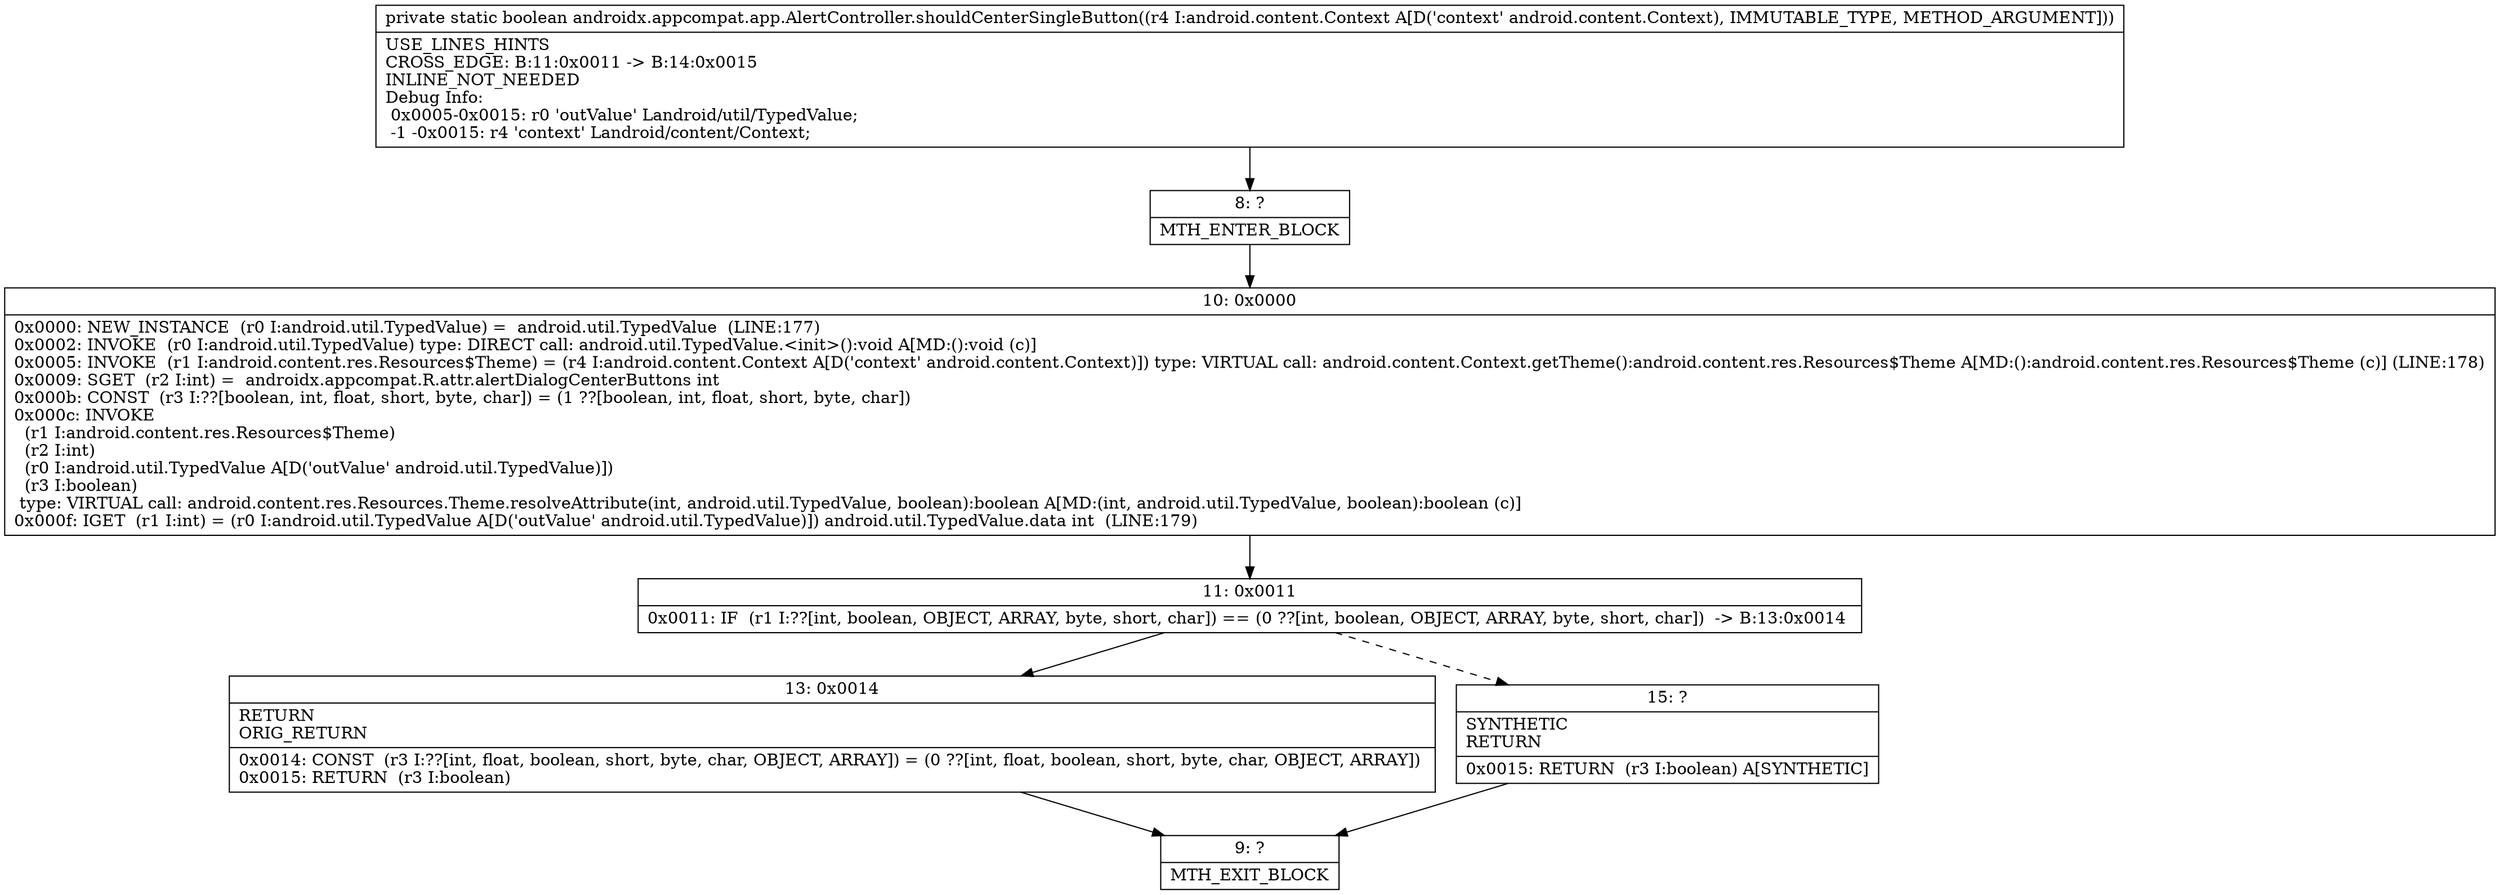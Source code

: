 digraph "CFG forandroidx.appcompat.app.AlertController.shouldCenterSingleButton(Landroid\/content\/Context;)Z" {
Node_8 [shape=record,label="{8\:\ ?|MTH_ENTER_BLOCK\l}"];
Node_10 [shape=record,label="{10\:\ 0x0000|0x0000: NEW_INSTANCE  (r0 I:android.util.TypedValue) =  android.util.TypedValue  (LINE:177)\l0x0002: INVOKE  (r0 I:android.util.TypedValue) type: DIRECT call: android.util.TypedValue.\<init\>():void A[MD:():void (c)]\l0x0005: INVOKE  (r1 I:android.content.res.Resources$Theme) = (r4 I:android.content.Context A[D('context' android.content.Context)]) type: VIRTUAL call: android.content.Context.getTheme():android.content.res.Resources$Theme A[MD:():android.content.res.Resources$Theme (c)] (LINE:178)\l0x0009: SGET  (r2 I:int) =  androidx.appcompat.R.attr.alertDialogCenterButtons int \l0x000b: CONST  (r3 I:??[boolean, int, float, short, byte, char]) = (1 ??[boolean, int, float, short, byte, char]) \l0x000c: INVOKE  \l  (r1 I:android.content.res.Resources$Theme)\l  (r2 I:int)\l  (r0 I:android.util.TypedValue A[D('outValue' android.util.TypedValue)])\l  (r3 I:boolean)\l type: VIRTUAL call: android.content.res.Resources.Theme.resolveAttribute(int, android.util.TypedValue, boolean):boolean A[MD:(int, android.util.TypedValue, boolean):boolean (c)]\l0x000f: IGET  (r1 I:int) = (r0 I:android.util.TypedValue A[D('outValue' android.util.TypedValue)]) android.util.TypedValue.data int  (LINE:179)\l}"];
Node_11 [shape=record,label="{11\:\ 0x0011|0x0011: IF  (r1 I:??[int, boolean, OBJECT, ARRAY, byte, short, char]) == (0 ??[int, boolean, OBJECT, ARRAY, byte, short, char])  \-\> B:13:0x0014 \l}"];
Node_13 [shape=record,label="{13\:\ 0x0014|RETURN\lORIG_RETURN\l|0x0014: CONST  (r3 I:??[int, float, boolean, short, byte, char, OBJECT, ARRAY]) = (0 ??[int, float, boolean, short, byte, char, OBJECT, ARRAY]) \l0x0015: RETURN  (r3 I:boolean) \l}"];
Node_9 [shape=record,label="{9\:\ ?|MTH_EXIT_BLOCK\l}"];
Node_15 [shape=record,label="{15\:\ ?|SYNTHETIC\lRETURN\l|0x0015: RETURN  (r3 I:boolean) A[SYNTHETIC]\l}"];
MethodNode[shape=record,label="{private static boolean androidx.appcompat.app.AlertController.shouldCenterSingleButton((r4 I:android.content.Context A[D('context' android.content.Context), IMMUTABLE_TYPE, METHOD_ARGUMENT]))  | USE_LINES_HINTS\lCROSS_EDGE: B:11:0x0011 \-\> B:14:0x0015\lINLINE_NOT_NEEDED\lDebug Info:\l  0x0005\-0x0015: r0 'outValue' Landroid\/util\/TypedValue;\l  \-1 \-0x0015: r4 'context' Landroid\/content\/Context;\l}"];
MethodNode -> Node_8;Node_8 -> Node_10;
Node_10 -> Node_11;
Node_11 -> Node_13;
Node_11 -> Node_15[style=dashed];
Node_13 -> Node_9;
Node_15 -> Node_9;
}

